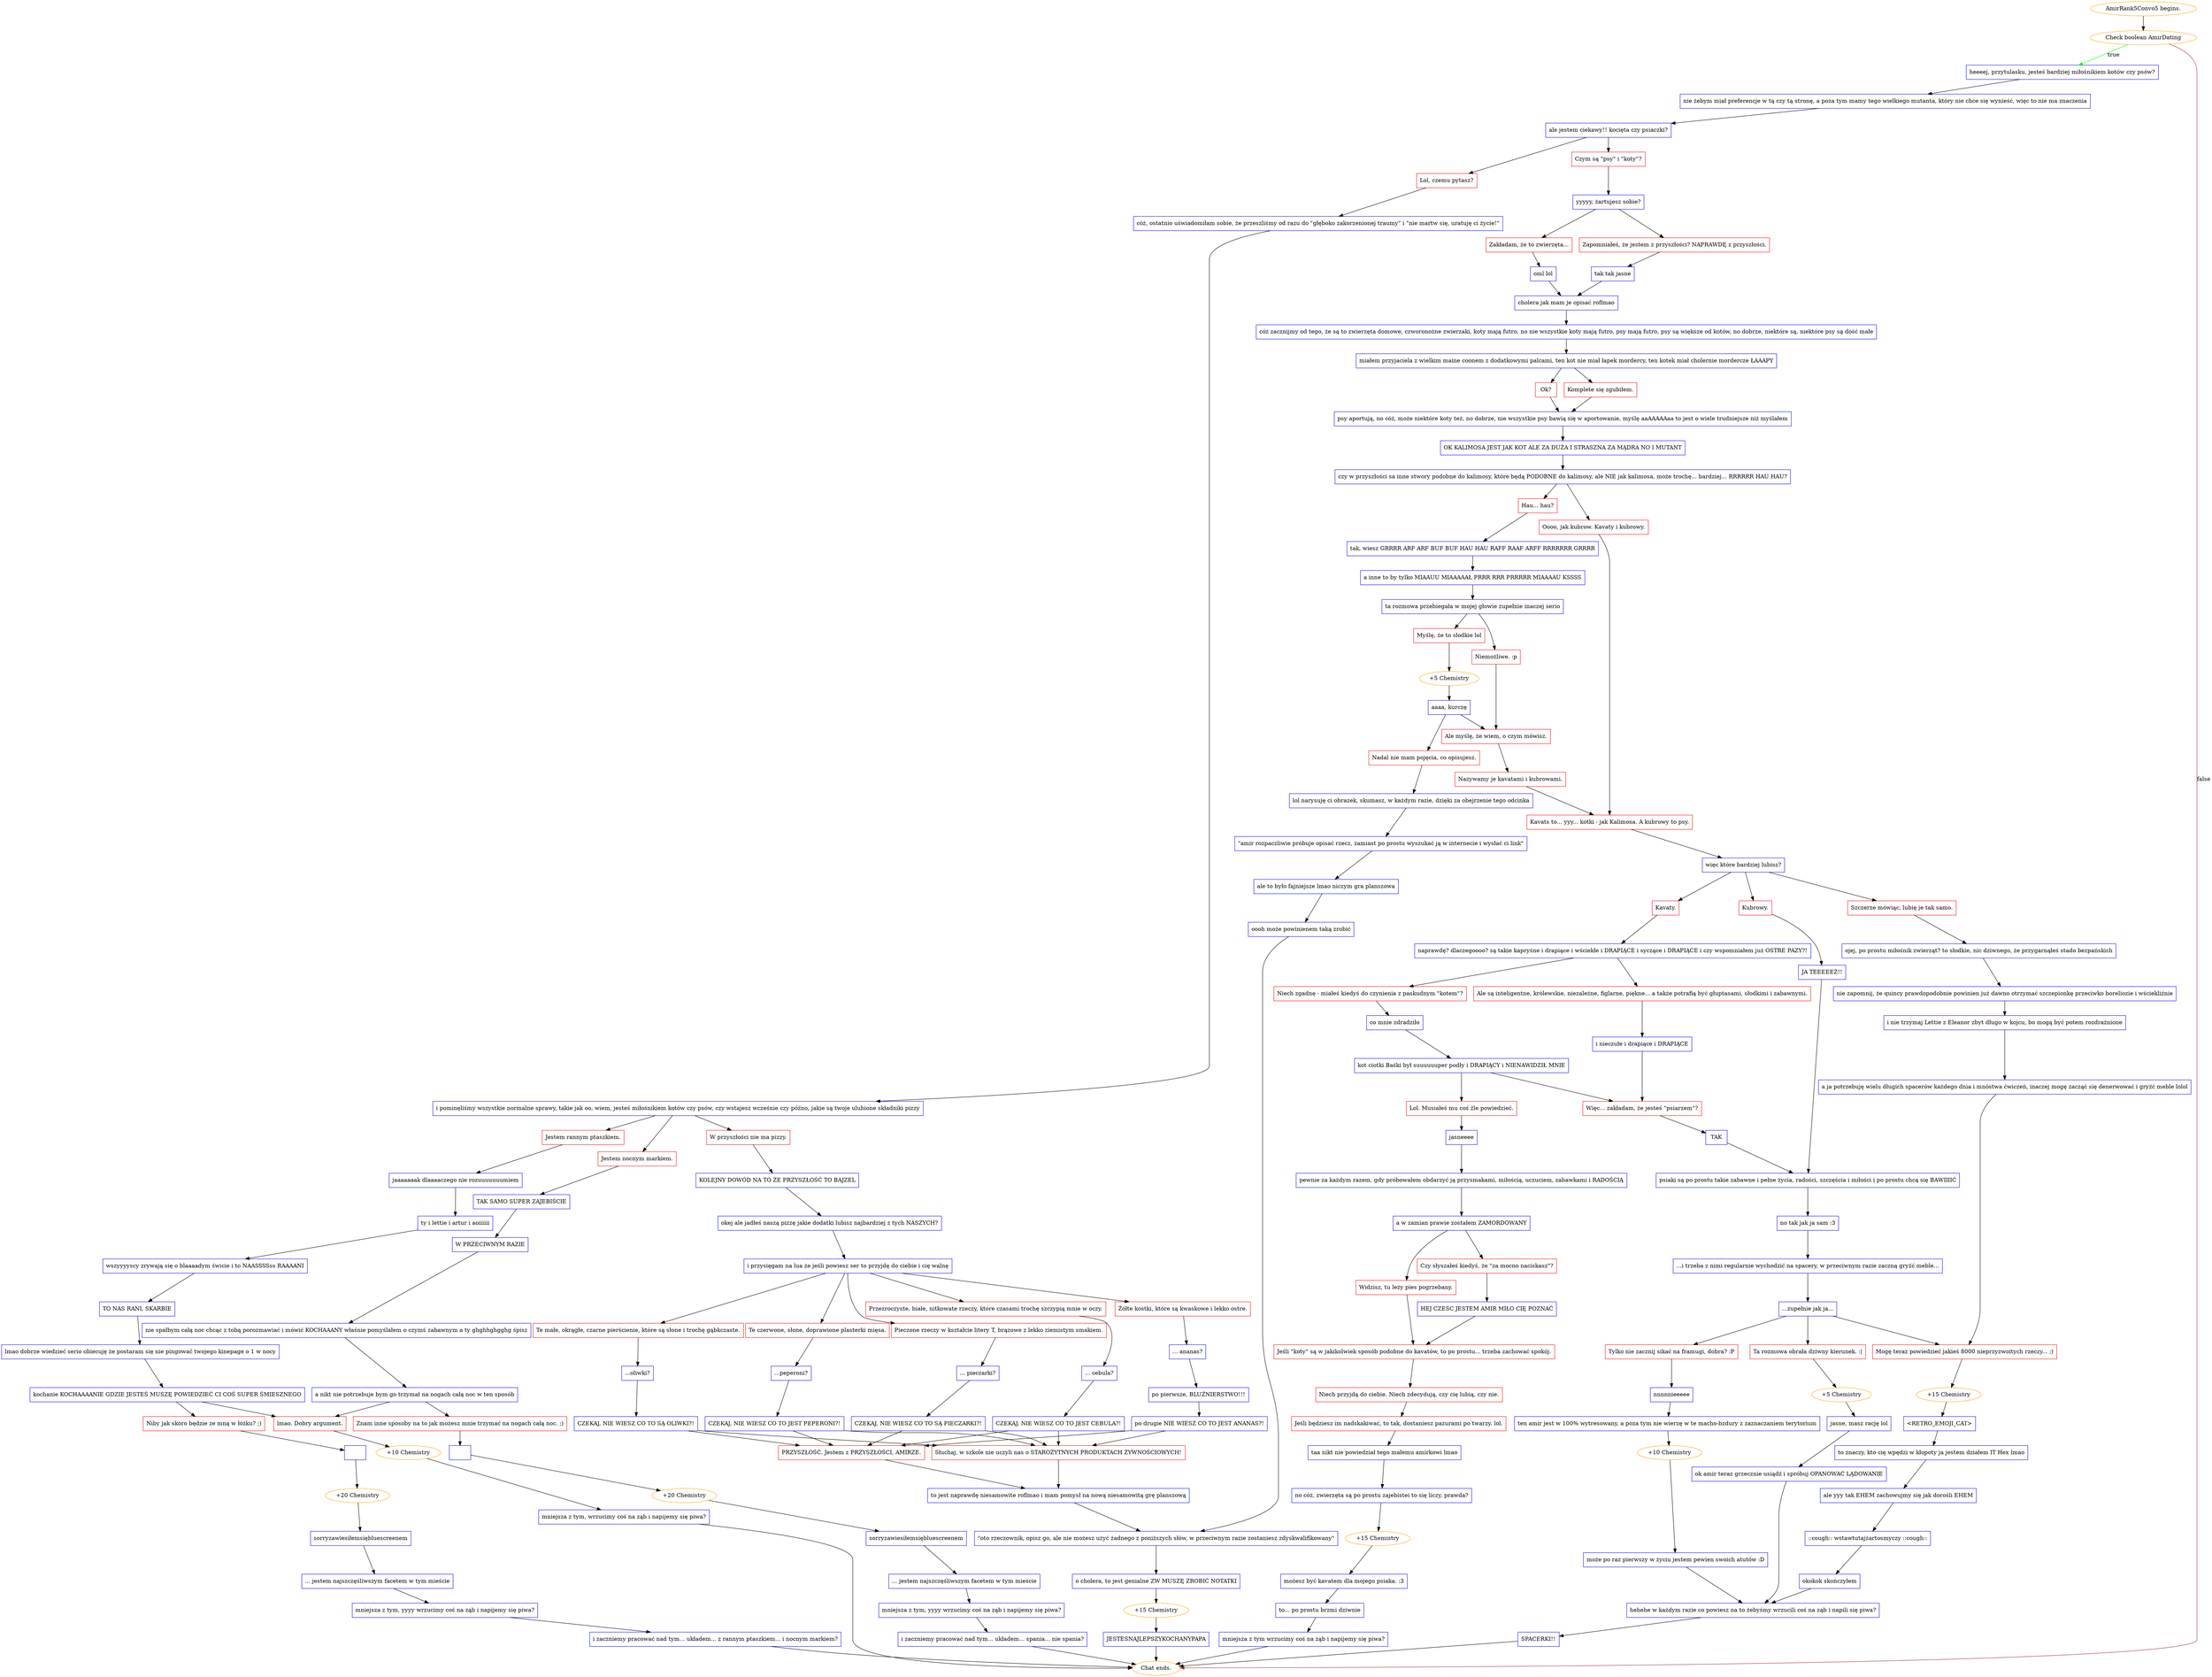 digraph {
	"AmirRank5Convo5 begins." [color=orange];
		"AmirRank5Convo5 begins." -> j3879414663;
	j3879414663 [label="Check boolean AmirDating",color=orange];
		j3879414663 -> j2193703737 [label=true,color=green];
		j3879414663 -> "Chat ends." [label=false,color=brown];
	j2193703737 [label="heeeej, przytulasku, jesteś bardziej miłośnikiem kotów czy psów?",shape=box,color=blue];
		j2193703737 -> j2983295418;
	"Chat ends." [color=orange];
	j2983295418 [label="nie żebym miał preferencje w tą czy tą stronę, a poza tym mamy tego wielkiego mutanta, który nie chce się wynieść, więc to nie ma znaczenia",shape=box,color=blue];
		j2983295418 -> j2100465091;
	j2100465091 [label="ale jestem ciekawy!! kocięta czy psiaczki?",shape=box,color=blue];
		j2100465091 -> j2123551229;
		j2100465091 -> j2847809034;
	j2123551229 [label="Czym są \"psy\" i \"koty\"?",shape=box,color=red];
		j2123551229 -> j1457687053;
	j2847809034 [label="Lol, czemu pytasz?",shape=box,color=red];
		j2847809034 -> j4227242342;
	j1457687053 [label="yyyyy, żartujesz sobie?",shape=box,color=blue];
		j1457687053 -> j3685884440;
		j1457687053 -> j3593577307;
	j4227242342 [label="cóż, ostatnio uświadomiłam sobie, że przeszliśmy od razu do \"głęboko zakorzenionej traumy\" i \"nie martw się, uratuję ci życie!\"",shape=box,color=blue];
		j4227242342 -> j3096272985;
	j3685884440 [label="Zapomniałeś, że jestem z przyszłości? NAPRAWDĘ z przyszłości.",shape=box,color=red];
		j3685884440 -> j3977589766;
	j3593577307 [label="Zakładam, że to zwierzęta...",shape=box,color=red];
		j3593577307 -> j3117053634;
	j3096272985 [label="i pominęliśmy wszystkie normalne sprawy, takie jak oo, wiem, jesteś miłośnikiem kotów czy psów, czy wstajesz wcześnie czy późno, jakie są twoje ulubione składniki pizzy",shape=box,color=blue];
		j3096272985 -> j3078483609;
		j3096272985 -> j4211143296;
		j3096272985 -> j3990117382;
	j3977589766 [label="tak tak jasne",shape=box,color=blue];
		j3977589766 -> j1044725939;
	j3117053634 [label="oml lol",shape=box,color=blue];
		j3117053634 -> j1044725939;
	j3078483609 [label="Jestem rannym ptaszkiem.",shape=box,color=red];
		j3078483609 -> j4213924726;
	j4211143296 [label="Jestem nocnym markiem.",shape=box,color=red];
		j4211143296 -> j4285845159;
	j3990117382 [label="W przyszłości nie ma pizzy.",shape=box,color=red];
		j3990117382 -> j2981936208;
	j1044725939 [label="cholera jak mam je opisać roflmao",shape=box,color=blue];
		j1044725939 -> j3298236742;
	j4213924726 [label="jaaaaaaak dlaaaaczego nie rozuuuuuuumiem",shape=box,color=blue];
		j4213924726 -> j3599789016;
	j4285845159 [label="TAK SAMO SUPER ZAJEBIŚCIE",shape=box,color=blue];
		j4285845159 -> j2126095820;
	j2981936208 [label="KOLEJNY DOWÓD NA TO ŻE PRZYSZŁOŚĆ TO BAJZEL",shape=box,color=blue];
		j2981936208 -> j1108747722;
	j3298236742 [label="cóż zacznijmy od tego, że są to zwierzęta domowe, czworonożne zwierzaki, koty mają futro, no nie wszystkie koty mają futro, psy mają futro, psy są większe od kotów, no dobrze, niektóre są, niektóre psy są dość małe",shape=box,color=blue];
		j3298236742 -> j2341275717;
	j3599789016 [label="ty i lettie i artur i aoiiiiii",shape=box,color=blue];
		j3599789016 -> j1223012174;
	j2126095820 [label="W PRZECIWNYM RAZIE",shape=box,color=blue];
		j2126095820 -> j2382644802;
	j1108747722 [label="okej ale jadłeś naszą pizzę jakie dodatki lubisz najbardziej z tych NASZYCH?",shape=box,color=blue];
		j1108747722 -> j1264526777;
	j2341275717 [label="miałem przyjaciela z wielkim maine coonem z dodatkowymi palcami, ten kot nie miał łapek mordercy, ten kotek miał cholernie mordercze ŁAAAPY",shape=box,color=blue];
		j2341275717 -> j1212262847;
		j2341275717 -> j29963742;
	j1223012174 [label="wszyyyyscy zrywają się o blaaaadym świcie i to NAASSSSss RAAAANI",shape=box,color=blue];
		j1223012174 -> j1374628411;
	j2382644802 [label="nie spałbym całą noc chcąc z tobą porozmawiać i mówić KOCHAAANY właśnie pomyślałem o czymś zabawnym a ty ghghhghgghg śpisz",shape=box,color=blue];
		j2382644802 -> j1682785712;
	j1264526777 [label="i przysięgam na lua że jeśli powiesz ser to przyjdę do ciebie i cię walnę",shape=box,color=blue];
		j1264526777 -> j1627326886;
		j1264526777 -> j1832818037;
		j1264526777 -> j3318388746;
		j1264526777 -> j4266272963;
		j1264526777 -> j3745387517;
	j1212262847 [label="Komplete się zgubiłem.",shape=box,color=red];
		j1212262847 -> j1186509109;
	j29963742 [label="Ok?",shape=box,color=red];
		j29963742 -> j1186509109;
	j1374628411 [label="TO NAS RANI, SKARBIE",shape=box,color=blue];
		j1374628411 -> j2843368978;
	j1682785712 [label="a nikt nie potrzebuje bym go trzymał na nogach całą noc w ten sposób",shape=box,color=blue];
		j1682785712 -> j131954870;
		j1682785712 -> j3116011122;
	j1627326886 [label="Te czerwone, słone, doprawione plasterki mięsa.",shape=box,color=red];
		j1627326886 -> j2311703403;
	j1832818037 [label="Te małe, okrągłe, czarne pierścienie, które są słone i trochę gąbkczaste.",shape=box,color=red];
		j1832818037 -> j2865224952;
	j3318388746 [label="Pieczone rzeczy w kształcie litery T, brązowe z lekko ziemistym smakiem.",shape=box,color=red];
		j3318388746 -> j415460488;
	j4266272963 [label="Przezroczyste, białe, nitkowate rzeczy, które czasami trochę szczypią mnie w oczy.",shape=box,color=red];
		j4266272963 -> j1712466627;
	j3745387517 [label="Żółte kostki, które są kwaskowe i lekko ostre.",shape=box,color=red];
		j3745387517 -> j1961453354;
	j1186509109 [label="psy aportują, no cóż, może niektóre koty też, no dobrze, nie wszystkie psy bawią się w aportowanie, myślę aaAAAAAaa to jest o wiele trudniejsze niż myślałem",shape=box,color=blue];
		j1186509109 -> j3591774514;
	j2843368978 [label="lmao dobrze wiedzieć serio obiecuję że postaram się nie pingować twojego kinepage o 1 w nocy",shape=box,color=blue];
		j2843368978 -> j4159046665;
	j131954870 [label="Znam inne sposoby na to jak możesz mnie trzymać na nogach całą noc. ;)",shape=box,color=red];
		j131954870 -> j2705466232;
	j3116011122 [label="lmao. Dobry argument.",shape=box,color=red];
		j3116011122 -> j2689744446;
	j2311703403 [label="...peperoni?",shape=box,color=blue];
		j2311703403 -> j1896187993;
	j2865224952 [label="...oliwki?",shape=box,color=blue];
		j2865224952 -> j2491258460;
	j415460488 [label="... pieczarki?",shape=box,color=blue];
		j415460488 -> j1878785734;
	j1712466627 [label="... cebula?",shape=box,color=blue];
		j1712466627 -> j3725007421;
	j1961453354 [label="... ananas?",shape=box,color=blue];
		j1961453354 -> j2602354486;
	j3591774514 [label="OK KALIMOSA JEST JAK KOT ALE ZA DUŻA I STRASZNA ZA MĄDRA NO I MUTANT",shape=box,color=blue];
		j3591774514 -> j4165811948;
	j4159046665 [label="kochanie KOCHAAAANIE GDZIE JESTEŚ MUSZĘ POWIEDZIEĆ CI COŚ SUPER ŚMIESZNEGO",shape=box,color=blue];
		j4159046665 -> j4085194356;
		j4159046665 -> j3116011122;
	j2705466232 [label="  ",shape=box,color=blue];
		j2705466232 -> j3441123191;
	j2689744446 [label="+10 Chemistry",color=orange];
		j2689744446 -> j3949593332;
	j1896187993 [label="CZEKAJ, NIE WIESZ CO TO JEST PEPERONI?!",shape=box,color=blue];
		j1896187993 -> j773586937;
		j1896187993 -> j2304805246;
	j2491258460 [label="CZEKAJ, NIE WIESZ CO TO SĄ OLIWKI?!",shape=box,color=blue];
		j2491258460 -> j773586937;
		j2491258460 -> j2304805246;
	j1878785734 [label="CZEKAJ, NIE WIESZ CO TO SĄ PIECZARKI?!",shape=box,color=blue];
		j1878785734 -> j773586937;
		j1878785734 -> j2304805246;
	j3725007421 [label="CZEKAJ, NIE WIESZ CO TO JEST CEBULA?!",shape=box,color=blue];
		j3725007421 -> j773586937;
		j3725007421 -> j2304805246;
	j2602354486 [label="po pierwsze, BLUŹNIERSTWO!!!",shape=box,color=blue];
		j2602354486 -> j2872304157;
	j4165811948 [label="czy w przyszłości sa inne stwory podobne do kalimosy, które będą PODOBNE do kalimosy, ale NIE jak kalimosa, może trochę... bardziej... RRRRRR HAU HAU?",shape=box,color=blue];
		j4165811948 -> j1039415747;
		j4165811948 -> j2826670412;
	j4085194356 [label="Niby jak skoro będzie ze mną w łóżku? ;)",shape=box,color=red];
		j4085194356 -> j1474315948;
	j3441123191 [label="+20 Chemistry",color=orange];
		j3441123191 -> j3988935539;
	j3949593332 [label="mniejsza z tym, wrzucimy coś na ząb i napijemy się piwa?",shape=box,color=blue];
		j3949593332 -> "Chat ends.";
	j773586937 [label="PRZYSZŁOŚĆ. Jestem z PRZYSZŁOŚCI, AMIRZE.",shape=box,color=red];
		j773586937 -> j764689645;
	j2304805246 [label="Słuchaj, w szkole nie uczyli nas o STAROŻYTNYCH PRODUKTACH ŻYWNOŚCIOWYCH!",shape=box,color=red];
		j2304805246 -> j764689645;
	j2872304157 [label="po drugie NIE WIESZ CO TO JEST ANANAS?!",shape=box,color=blue];
		j2872304157 -> j773586937;
		j2872304157 -> j2304805246;
	j1039415747 [label="Oooo, jak kubrow. Kavaty i kubrowy.",shape=box,color=red];
		j1039415747 -> j1108480772;
	j2826670412 [label="Hau... hau?",shape=box,color=red];
		j2826670412 -> j2080254917;
	j1474315948 [label="  ",shape=box,color=blue];
		j1474315948 -> j2417558328;
	j3988935539 [label="sorryzawiesiłemsiębluescreenem",shape=box,color=blue];
		j3988935539 -> j1485792241;
	j764689645 [label="to jest naprawdę niesamowite roflmao i mam pomysł na nową niesamowitą grę planszową",shape=box,color=blue];
		j764689645 -> j380516846;
	j1108480772 [label="Kavats to... yyy... kotki - jak Kalimosa. A kubrowy to psy.",shape=box,color=red];
		j1108480772 -> j2135226912;
	j2080254917 [label="tak, wiesz GRRRR ARF ARF BUF BUF HAU HAU RAFF RAAF ARFF RRRRRRR GRRRR",shape=box,color=blue];
		j2080254917 -> j763437988;
	j2417558328 [label="+20 Chemistry",color=orange];
		j2417558328 -> j2956945285;
	j1485792241 [label="... jestem najszczęśliwszym facetem w tym mieście",shape=box,color=blue];
		j1485792241 -> j491330340;
	j380516846 [label="\"oto rzeczownik, opisz go, ale nie możesz użyć żadnego z poniższych słów, w przeciwnym razie zostaniesz zdyskwalifikowany\"",shape=box,color=blue];
		j380516846 -> j2872429989;
	j2135226912 [label="więc które bardziej lubisz?",shape=box,color=blue];
		j2135226912 -> j3784861283;
		j2135226912 -> j2007022676;
		j2135226912 -> j1908413692;
	j763437988 [label="a inne to by tylko MIAAUU MIAAAAAŁ PRRR RRR PRRRRR MIAAAAU KSSSS",shape=box,color=blue];
		j763437988 -> j4261603988;
	j2956945285 [label="sorryzawiesiłemsiębluescreenem",shape=box,color=blue];
		j2956945285 -> j183163249;
	j491330340 [label="mniejsza z tym, yyyy wrzucimy coś na ząb i napijemy się piwa?",shape=box,color=blue];
		j491330340 -> j139033336;
	j2872429989 [label="o cholera, to jest genialne ZW MUSZĘ ZROBIĆ NOTATKI",shape=box,color=blue];
		j2872429989 -> j1183347832;
	j3784861283 [label="Kavaty.",shape=box,color=red];
		j3784861283 -> j2114850460;
	j2007022676 [label="Kubrowy.",shape=box,color=red];
		j2007022676 -> j1595016640;
	j1908413692 [label="Szczerze mówiąc, lubię je tak samo.",shape=box,color=red];
		j1908413692 -> j2557954031;
	j4261603988 [label="ta rozmowa przebiegała w mojej głowie zupełnie inaczej serio",shape=box,color=blue];
		j4261603988 -> j2663765788;
		j4261603988 -> j2716294035;
	j183163249 [label="... jestem najszczęśliwszym facetem w tym mieście",shape=box,color=blue];
		j183163249 -> j3022916979;
	j139033336 [label="i zaczniemy pracować nad tym... układem... spania... nie spania?",shape=box,color=blue];
		j139033336 -> "Chat ends.";
	j1183347832 [label="+15 Chemistry",color=orange];
		j1183347832 -> j3051682343;
	j2114850460 [label="naprawdę? dlaczegoooo? są takie kapryśne i drapiące i wściekłe i DRAPIĄCE i syczące i DRAPIĄCE i czy wspomniałem już OSTRE PAZY?!",shape=box,color=blue];
		j2114850460 -> j1517778753;
		j2114850460 -> j4065704160;
	j1595016640 [label="JA TEEEEEŻ!!",shape=box,color=blue];
		j1595016640 -> j413561942;
	j2557954031 [label="ojej, po prostu miłośnik zwierząt? to słodkie, nic dziwnego, że przygarnąłeś stado bezpańskich",shape=box,color=blue];
		j2557954031 -> j972600799;
	j2663765788 [label="Niemożliwe. :p",shape=box,color=red];
		j2663765788 -> j3578224271;
	j2716294035 [label="Myślę, że to słodkie lol",shape=box,color=red];
		j2716294035 -> j1050851858;
	j3022916979 [label="mniejsza z tym, yyyy wrzucimy coś na ząb i napijemy się piwa?",shape=box,color=blue];
		j3022916979 -> j4076318147;
	j3051682343 [label="JESTEŚNAJLEPSZYKOCHANYPAPA",shape=box,color=blue];
		j3051682343 -> "Chat ends.";
	j1517778753 [label="Niech zgadnę - miałeś kiedyś do czynienia z paskudnym \"kotem\"?",shape=box,color=red];
		j1517778753 -> j1089509975;
	j4065704160 [label="Ale są inteligentne, królewskie, niezależne, figlarne, piękne... a także potrafią być głuptasami, słodkimi i zabawnymi.",shape=box,color=red];
		j4065704160 -> j2191307081;
	j413561942 [label="psiaki są po prostu takie zabawne i pełne życia, radości, szczęścia i miłości i po prostu chcą się BAWIIIIĆ",shape=box,color=blue];
		j413561942 -> j281905239;
	j972600799 [label="nie zapomnij, że quincy prawdopodobnie powinien już dawno otrzymać szczepionkę przeciwko boreliozie i wściekliźnie",shape=box,color=blue];
		j972600799 -> j3490023542;
	j3578224271 [label="Ale myślę, że wiem, o czym mówisz.",shape=box,color=red];
		j3578224271 -> j1391472132;
	j1050851858 [label="+5 Chemistry",color=orange];
		j1050851858 -> j2819143060;
	j4076318147 [label="i zaczniemy pracować nad tym... układem... z rannym ptaszkiem... i nocnym markiem?",shape=box,color=blue];
		j4076318147 -> "Chat ends.";
	j1089509975 [label="co mnie zdradziło",shape=box,color=blue];
		j1089509975 -> j2392210699;
	j2191307081 [label="i nieczułe i drapiące i DRAPIĄCE",shape=box,color=blue];
		j2191307081 -> j2554599391;
	j281905239 [label="no tak jak ja sam :3",shape=box,color=blue];
		j281905239 -> j192982682;
	j3490023542 [label="i nie trzymaj Lettie z Eleanor zbyt długo w kojcu, bo mogą być potem rozdrażnione",shape=box,color=blue];
		j3490023542 -> j976379180;
	j1391472132 [label="Nazywamy je kavatami i kubrowami.",shape=box,color=red];
		j1391472132 -> j1108480772;
	j2819143060 [label="aaaa, kurczę",shape=box,color=blue];
		j2819143060 -> j3578224271;
		j2819143060 -> j1858373767;
	j2392210699 [label="kot ciotki Baśki był suuuuuuper podły i DRAPIĄCY i NIENAWIDZIŁ MNIE",shape=box,color=blue];
		j2392210699 -> j2193538007;
		j2392210699 -> j2554599391;
	j2554599391 [label="Więc... zakładam, że jesteś \"psiarzem\"?",shape=box,color=red];
		j2554599391 -> j2639280535;
	j192982682 [label="...i trzeba z nimi regularnie wychodzić na spacery, w przeciwnym razie zaczną gryźć meble...",shape=box,color=blue];
		j192982682 -> j2115457332;
	j976379180 [label="a ja potrzebuję wielu długich spacerów każdego dnia i mnóstwa ćwiczeń, inaczej mogę zacząć się denerwować i gryźć meble lolol",shape=box,color=blue];
		j976379180 -> j950914208;
	j1858373767 [label="Nadal nie mam pojęcia, co opisujesz.",shape=box,color=red];
		j1858373767 -> j221850018;
	j2193538007 [label="Lol. Musiałeś mu coś źle powiedzieć.",shape=box,color=red];
		j2193538007 -> j3132751243;
	j2639280535 [label="TAK",shape=box,color=blue];
		j2639280535 -> j413561942;
	j2115457332 [label="...zupełnie jak ja...",shape=box,color=blue];
		j2115457332 -> j2053981566;
		j2115457332 -> j2032975508;
		j2115457332 -> j950914208;
	j950914208 [label="Mogę teraz powiedzieć jakieś 8000 nieprzyzwoitych rzeczy... ;)",shape=box,color=red];
		j950914208 -> j2657168231;
	j221850018 [label="lol narysuję ci obrazek, skumasz, w każdym razie, dzięki za obejrzenie tego odcinka",shape=box,color=blue];
		j221850018 -> j2350487851;
	j3132751243 [label="jasneeee",shape=box,color=blue];
		j3132751243 -> j2998290243;
	j2053981566 [label="Ta rozmowa obrała dziwny kierunek. :|",shape=box,color=red];
		j2053981566 -> j571653491;
	j2032975508 [label="Tylko nie zacznij sikać na framugi, dobra? :P",shape=box,color=red];
		j2032975508 -> j3468647669;
	j2657168231 [label="+15 Chemistry",color=orange];
		j2657168231 -> j3392117668;
	j2350487851 [label="\"amir rozpaczliwie próbuje opisać rzecz, zamiast po prostu wyszukać ją w internecie i wysłać ci link\"",shape=box,color=blue];
		j2350487851 -> j575235794;
	j2998290243 [label="pewnie za każdym razem, gdy próbowałem obdarzyć ją przysmakami, miłością, uczuciem, zabawkami i RADOŚCIĄ",shape=box,color=blue];
		j2998290243 -> j536391022;
	j571653491 [label="+5 Chemistry",color=orange];
		j571653491 -> j4108583339;
	j3468647669 [label="nnnnnieeeee",shape=box,color=blue];
		j3468647669 -> j1711588630;
	j3392117668 [label="<RETRO_EMOJI_CAT>",shape=box,color=blue];
		j3392117668 -> j1445585871;
	j575235794 [label="ale to było fajniejsze lmao niczym gra planszowa",shape=box,color=blue];
		j575235794 -> j32522480;
	j536391022 [label="a w zamian prawie zostałem ZAMORDOWANY",shape=box,color=blue];
		j536391022 -> j1545545608;
		j536391022 -> j1561584537;
	j4108583339 [label="jasne, masz rację lol",shape=box,color=blue];
		j4108583339 -> j2711255605;
	j1711588630 [label="ten amir jest w 100% wytresowany, a poza tym nie wierzę w te macho-bzdury z zaznaczaniem terytorium",shape=box,color=blue];
		j1711588630 -> j41353015;
	j1445585871 [label="to znaczy, kto cię wpędzi w kłopoty ja jestem działem IT Hex lmao",shape=box,color=blue];
		j1445585871 -> j1552877490;
	j32522480 [label="oooh może powinienem taką zrobić",shape=box,color=blue];
		j32522480 -> j380516846;
	j1545545608 [label="Czy słyszałeś kiedyś, że \"za mocno naciskasz\"?",shape=box,color=red];
		j1545545608 -> j1446824812;
	j1561584537 [label="Widzisz, tu leży pies pogrzebany.",shape=box,color=red];
		j1561584537 -> j3739876432;
	j2711255605 [label="ok amir teraz grzecznie usiądź i spróbuj OPANOWAĆ LĄDOWANIE",shape=box,color=blue];
		j2711255605 -> j2844966844;
	j41353015 [label="+10 Chemistry",color=orange];
		j41353015 -> j1570420189;
	j1552877490 [label="ale yyy tak EHEM zachowujmy się jak dorośli EHEM",shape=box,color=blue];
		j1552877490 -> j2240769125;
	j1446824812 [label="HEJ CZEŚC JESTEM AMIR MIŁO CIĘ POZNAĆ",shape=box,color=blue];
		j1446824812 -> j3739876432;
	j3739876432 [label="Jeśli \"koty\" są w jakikolwiek sposób podobne do kavatów, to po prostu... trzeba zachować spokój.",shape=box,color=red];
		j3739876432 -> j1524320185;
	j2844966844 [label="hehehe w każdym razie co powiesz na to żebyśmy wrzucili coś na ząb i napili się piwa?",shape=box,color=blue];
		j2844966844 -> j1138709469;
	j1570420189 [label="może po raz pierwszy w życiu jestem pewien swoich atutów :D",shape=box,color=blue];
		j1570420189 -> j2844966844;
	j2240769125 [label="::cough:: wstawtutajżartosmyczy ::cough::",shape=box,color=blue];
		j2240769125 -> j4134212000;
	j1524320185 [label="Niech przyjdą do ciebie. Niech zdecydują, czy cię lubią, czy nie.",shape=box,color=red];
		j1524320185 -> j1787006803;
	j1138709469 [label="SPACERKI!!",shape=box,color=blue];
		j1138709469 -> "Chat ends.";
	j4134212000 [label="okokok skończyłem",shape=box,color=blue];
		j4134212000 -> j2844966844;
	j1787006803 [label="Jeśli będziesz im nadskakiwać, to tak, dostaniesz pazurami po twarzy. lol.",shape=box,color=red];
		j1787006803 -> j1901193178;
	j1901193178 [label="taa nikt nie powiedział tego małemu amirkowi lmao",shape=box,color=blue];
		j1901193178 -> j1014082243;
	j1014082243 [label="no cóż, zwierzęta są po prostu zajebistei to się liczy, prawda?",shape=box,color=blue];
		j1014082243 -> j3999921647;
	j3999921647 [label="+15 Chemistry",color=orange];
		j3999921647 -> j4136861436;
	j4136861436 [label="możesz być kavatem dla mojego psiaka. :3",shape=box,color=blue];
		j4136861436 -> j2010273513;
	j2010273513 [label="to... po prostu brzmi dziwnie",shape=box,color=blue];
		j2010273513 -> j688872114;
	j688872114 [label="mniejsza z tym wrzucimy coś na ząb i napijemy się piwa?",shape=box,color=blue];
		j688872114 -> "Chat ends.";
}